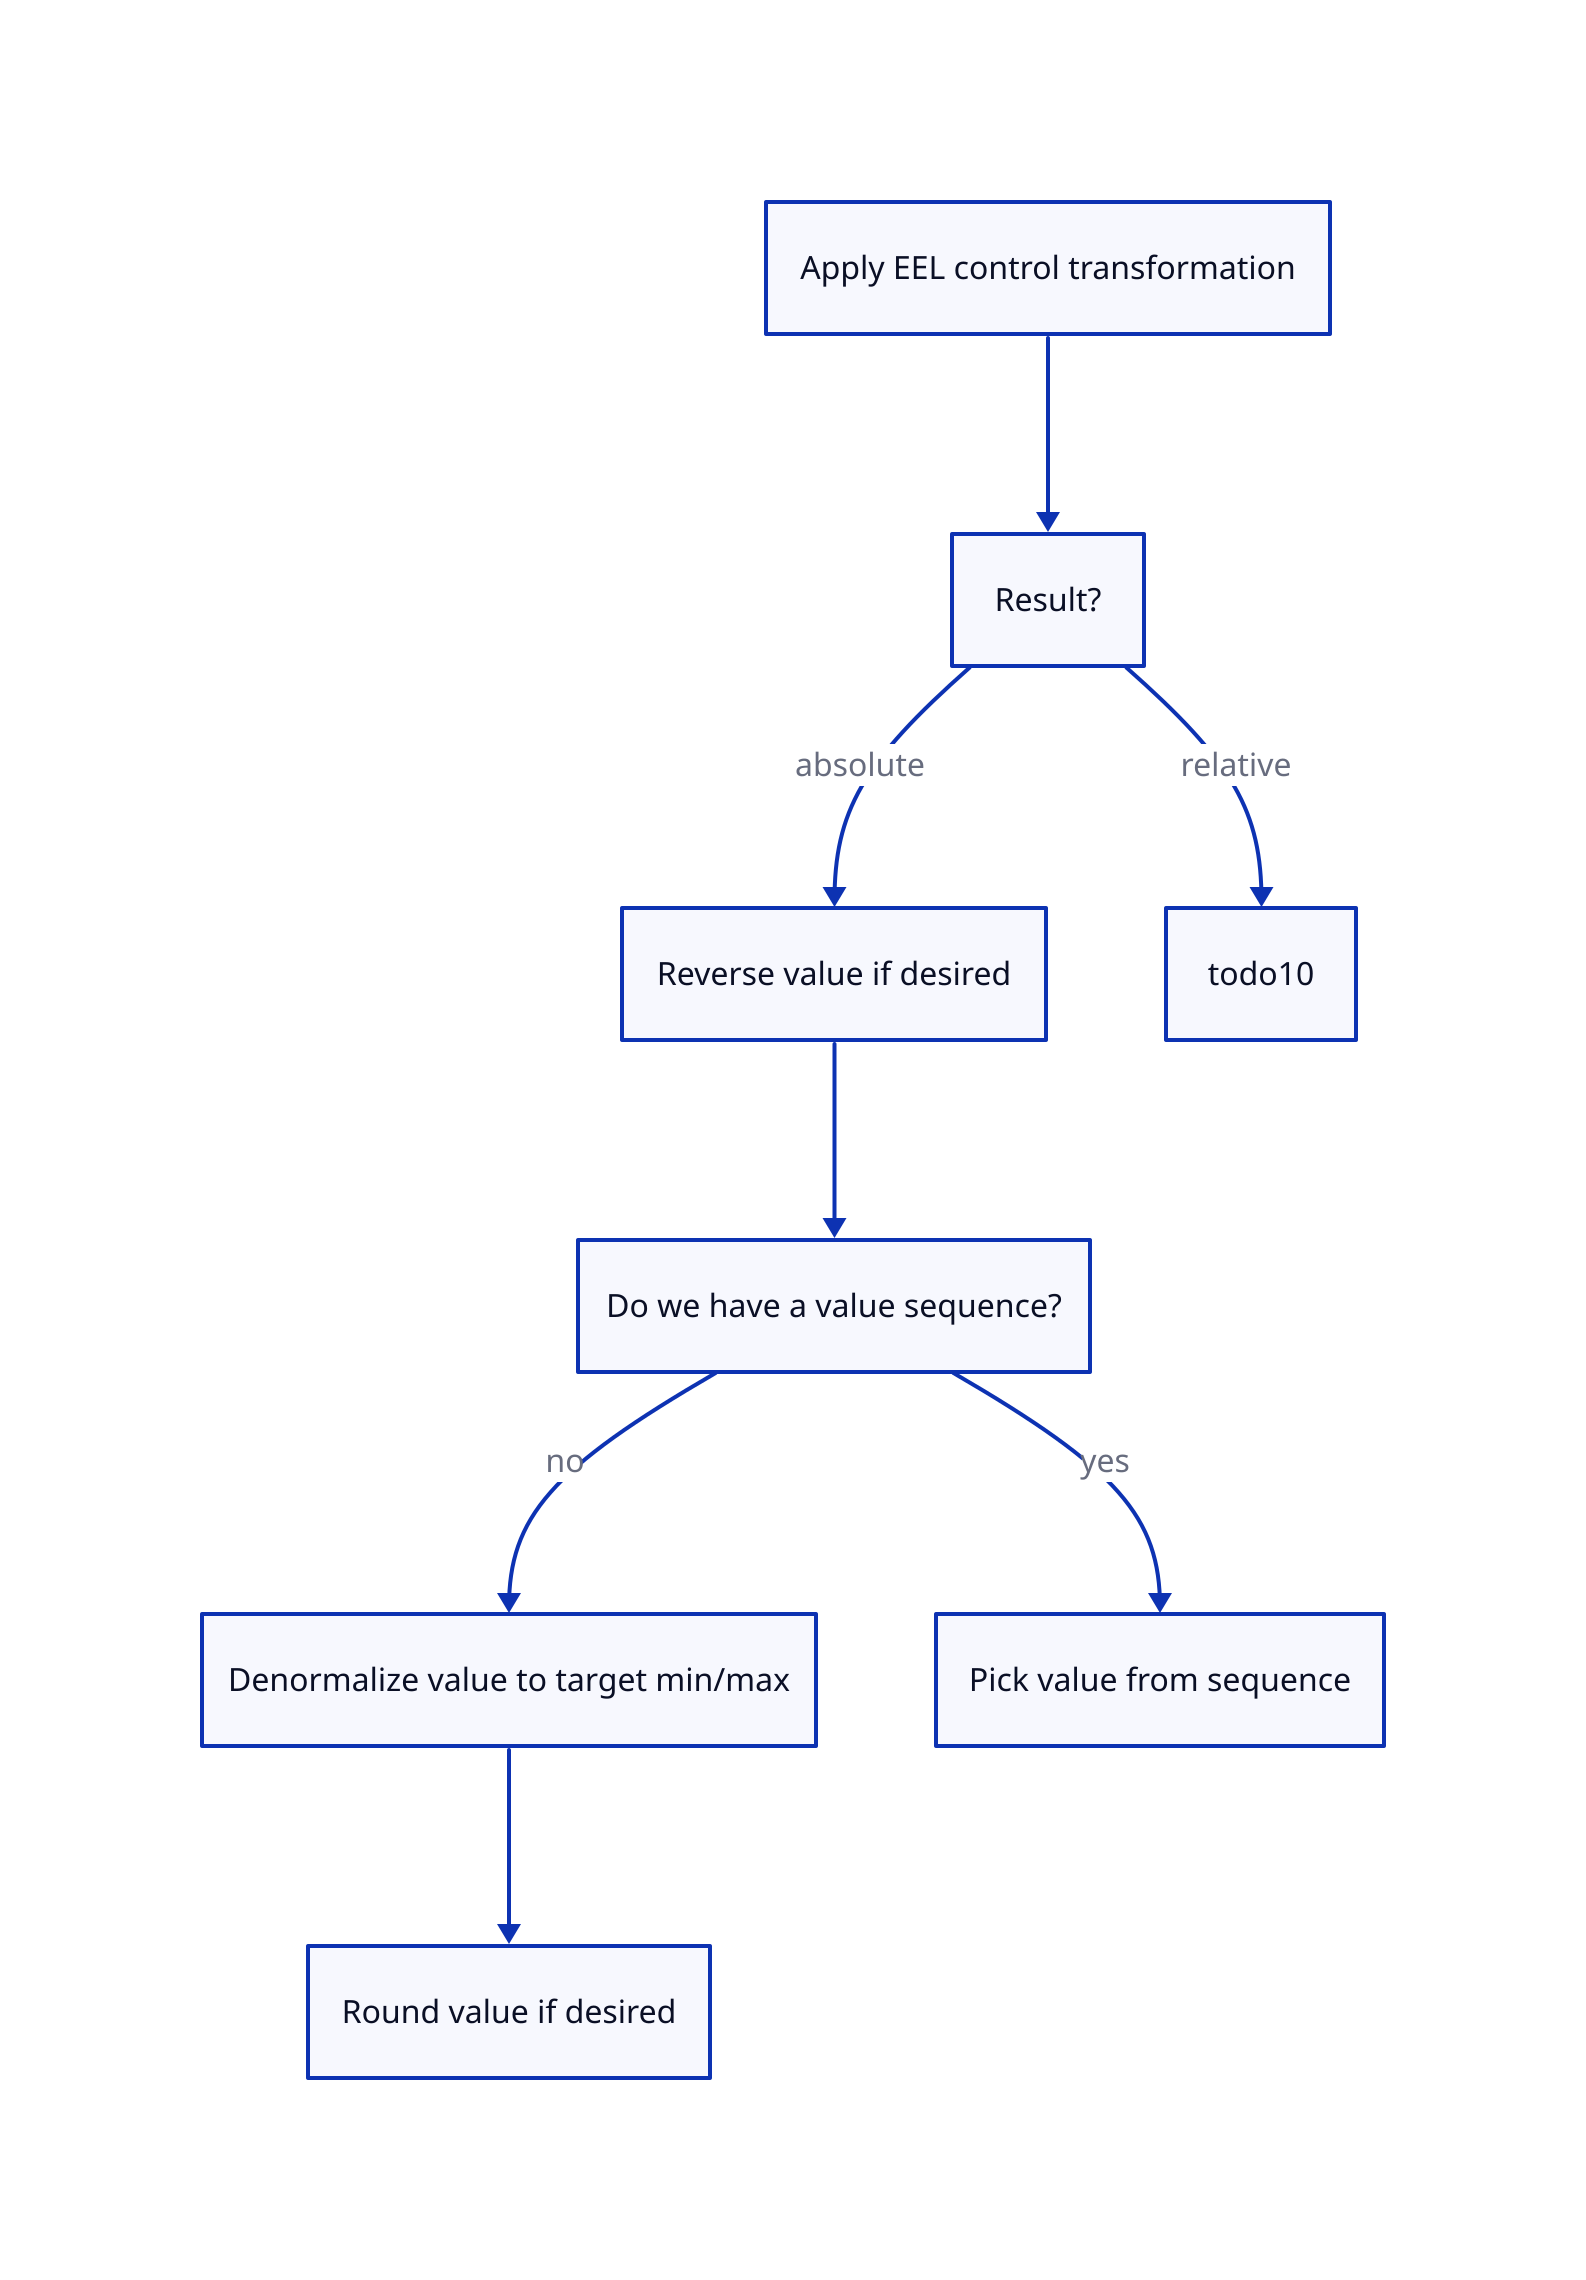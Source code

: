 class: container

control_transformation: {
  label: Apply EEL control transformation
}
reverse: {
  label: Reverse value if desired
}
target_min_max: {
  label: Denormalize value to target min/max
}
round_target_value: {
  label: Round value if desired
}
value_sequence: {
  label: Pick value from sequence
}
control_transformation -> control_transformation_result
control_transformation_result -> reverse: absolute
control_transformation_result -> todo10: relative
reverse -> is_value_seq_defined
is_value_seq_defined -> value_sequence: yes
is_value_seq_defined -> target_min_max: no
target_min_max -> round_target_value

control_transformation_result: {
  label: Result?
  class: decision
}

is_value_seq_defined: {
  label: Do we have a value sequence?
  class: decision
}
